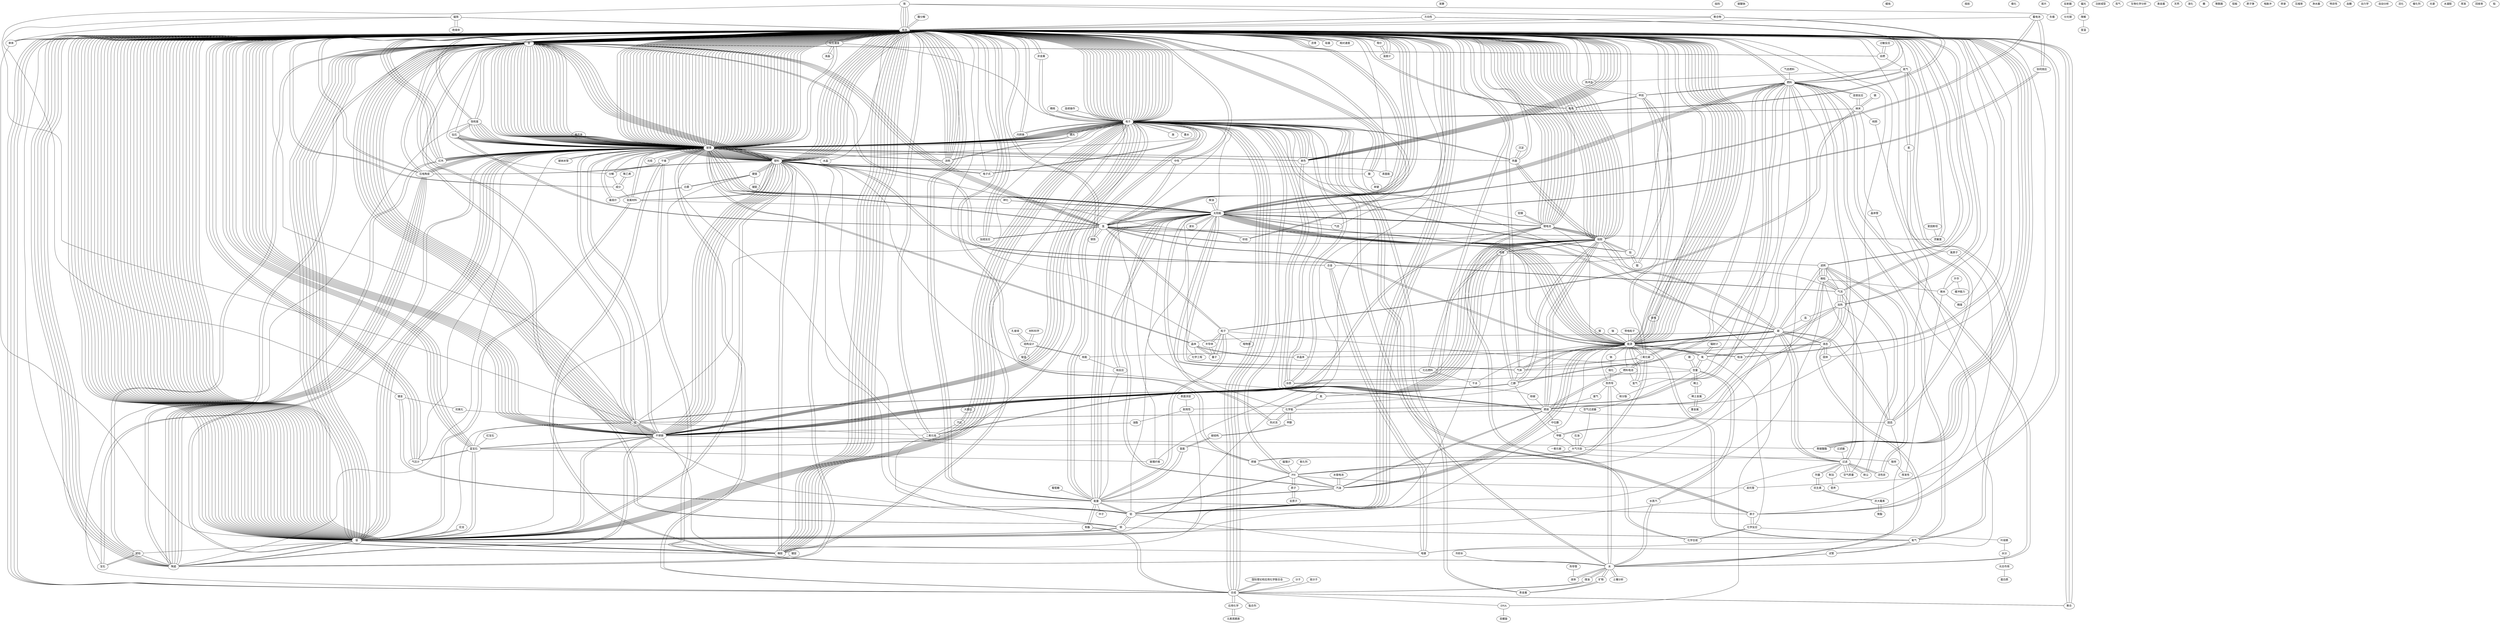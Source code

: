 graph {
电池;
金 -- 自燃;
玻璃 -- 电子 -- 电池;
过敏反应 -- 自燃;
金 -- 不锈钢 -- 电子 -- 电池;
玻璃;
塑料 -- 硬度 -- 白雾 -- 最高价 -- 玻璃;
电池;
电池 -- 银;
合成;
太阳能;
电池;
玻璃 -- 太阳能 -- 锂电池 -- 二氧化硅 -- 电池 -- 沥青;
塑料;
塑料 -- 电子式 -- 电子 -- 电池;
燃烧;
能量;
自燃;
发酵;
自燃;
水分;
玻璃 -- 电池;
灵敏度;
电池;
金 -- 塑料 -- 电池 -- 反应速度;
电子 -- 钴 -- 铟 -- 电池;
玻璃 -- 电子 -- 电池;
电池;
太阳能 -- 气体;
电池;
金 -- 不锈钢 -- 电子 -- 电池;
反应速度 -- 电池;
酸 -- 电池 -- 银;
电子;
电池;
焊接 -- 电池 -- 太阳能;
半导体;
玻璃 -- 电子 -- 电池;
塑料;
砝码;
金 -- 塑料 -- 电池 -- 反应速度;
电池;
太阳能 -- 能量 -- 电池;
铜 -- 氧气 -- 能源 -- 二氧化碳 -- 燃料电池 -- 燃烧 -- 燃料 -- 乙醇 -- 氮 -- 化学能 -- 甲醇 -- 碳结构 -- 氢能 -- 能量 -- 原子 -- 电池 -- 硅基;
孔雀绿 -- 结构设计 -- 靛蓝;
电池;
电池;
玻璃 -- 太阳能 -- 锂电池 -- 二氧化硅 -- 电池 -- 沥青;
电子;
玻璃 -- 电池;
金 -- 压电陶瓷 -- 玻璃 -- 红外 -- 陶瓷 -- 电池;
碳酸钠;
太阳能 -- 能量 -- 电池;
电池;
氢气 -- 能源;
电池;
氢气 -- 能源;
合成;
硅胶 -- 不锈钢;
带电粒子 -- 能源;
电池;
硅胶 -- 不锈钢;
太阳能;
砝码;
自燃;
电子 -- 钴 -- 铟 -- 电池;
电池;
过滤 -- 粉尘 -- 滤网 -- 电池 -- 气流;
塑料 -- 电子式 -- 电子 -- 电池;
金 -- 玻璃 -- 电池;
过敏反应 -- 自燃;
带电粒子 -- 能源;
自燃;
铜 -- 氧气 -- 能源 -- 二氧化碳 -- 燃料电池 -- 燃烧 -- 燃料 -- 乙醇 -- 氮 -- 化学能 -- 甲醇 -- 碳结构 -- 氢能 -- 能量 -- 原子 -- 电池 -- 硅基;
塑料 -- 玻璃 -- 电子 -- 内转换 -- 电池;
玻璃 -- 电池;
玻璃 -- 电池;
玻璃 -- 红外 -- 电池 -- 压电陶瓷 -- 陶瓷;
电池 -- 自燃;
电池;
电池;
电池;
半导体;
发酵;
酸 -- 电池 -- 银;
金 -- 塑料 -- 电池;
电池 -- 银;
汽油 -- 燃烧 -- 电子;
蜡烛;
饱和度 -- 玻璃 -- 塑料 -- 银 -- 陶瓷;
晶体管 -- 原子;
过滤 -- 粉尘 -- 滤网 -- 电池 -- 气流;
聚乙烯 -- 成分 -- 电池;
玻璃 -- 电池 -- 精度;
氢气;
金 -- 塑料 -- 电池;
汽油 -- 燃烧 -- 电子;
能量;
金 -- 玻璃 -- 电池;
焊接 -- 电池 -- 太阳能;
塑料;
电池;
玻璃 -- 电池;
电池;
塑料 -- 硬度 -- 白雾 -- 最高价 -- 玻璃;
塑料 -- 玻璃 -- 电子 -- 内转换 -- 电池;
聚合;
熔岩;
玻璃 -- 电子 -- 电池;
太阳能 -- 气体;
热传导 -- 水 -- 液体;
电池;
电池;
燃烧;
孔雀绿 -- 结构设计 -- 靛蓝;
电池;
玻璃 -- 红外 -- 电池 -- 压电陶瓷 -- 陶瓷;
金 -- 自燃;
热传导 -- 水 -- 液体;
饱和度 -- 玻璃 -- 塑料 -- 银 -- 陶瓷;
电池;
水分;
电池;
聚乙烯 -- 成分 -- 电池;
玻璃;
蜡烛;
碳酸钠;
玻璃;
熔岩;
氢气;
电池;
太阳能 -- 能源;
电子;
聚合;
玻璃;
金 -- 压电陶瓷 -- 玻璃 -- 红外 -- 陶瓷 -- 电池;
玻璃 -- 电池;
金 -- 玻璃 -- 电池;
塑料 -- 玻璃 -- 电池;
反应速度 -- 玻璃;
二氧化硅;
电子;
过滤;
纳米;
电池;
红宝石 -- 蓝宝石;
电池;
银;
反应速度 -- 电子 -- 银;
微米 -- 精度;
极化;
电池;
升华 -- 缓冲能力;
电池;
电池;
电池;
电子;
硬度 -- 键距;
不锈钢 -- 橡胶;
金 -- 电池;
胶片;
电池;
电池;
电子;
电池 -- 聚碳酸酯;
玻璃;
原子 -- 电子 -- 银;
电池;
反射器 -- 分光镜;
电池 -- 流明;
气流;
饱和度;
聚合;
电池;
电池 -- 流明;
电池;
金 -- 玻璃 -- 电池;
金 -- 钛 -- 铝 -- 导管;
合成;
银;
表面涂层 -- 耐用性 -- 橡胶;
电池 -- 聚碳酸酯;
电池;
玻璃 -- 电池;
塑料 -- 玻璃;
塑料 -- 硬度 -- 银 -- 电子 -- 电池;
塑料;
偏光 -- 降解 -- 室温;
塑料;
电池;
爱因斯坦 -- 灵敏度;
电子;
升华 -- 微米 -- 电池 -- 单体;
发酵;
电池;
成分;
电池;
燃料;
气流;
温度计;
连续操作 -- 电子 -- 电池;
电子;
电池 -- 加成反应;
电子;
太阳能;
电池;
电池;
硅胶;
铁;
玻璃 -- 晶体 -- 非晶体 -- 加热;
电池 -- 加成反应;
注射成型;
钻石 -- 玻璃;
电池;
电池;
电池;
塑料 -- 玻璃 -- 合成 -- 电池;
硅胶 -- 乙醇 -- 导管;
水银电池 -- 汽油 -- 能量 -- 铝 -- 电池 -- 能源;
玻璃;
过滤 -- 气流;
电池 -- 单色;
电池;
电池;
不锈钢 -- 电池;
电池;
蓄电池 -- 电池;
锂电池;
能源;
塑料;
电池;
磁铁 -- 电池;
硅胶 -- 不锈钢 -- 电子;
塑料 -- 不锈钢;
钢铁;
过滤;
电池;
电池;
电池;
水银电池 -- 汽油 -- 能量 -- 铝 -- 电池 -- 能源;
过滤;
族;
金 -- 电池 -- 银;
玻璃 -- 电池;
氙气;
导管;
金 -- 电池;
电池;
铁;
合金;
饱和度 -- 玻璃 -- 电池;
电池;
电池;
电子;
塑料 -- 不锈钢;
电子;
电池;
酸分解 -- 电池;
电池 -- 单色;
氙气;
加热;
电子;
注射成型;
硅胶;
电池;
过滤;
燃料;
太阳能 -- 锂电池 -- 电池;
温度计 -- 电池;
生物化学分析;
电池;
磁铁 -- 电池;
能量;
类金属;
硅胶 -- 电池;
玻璃;
酸分解 -- 电池;
过滤 -- 剂量 -- 抗生素 -- 庆大霉素 -- 聚酯;
电子;
金 -- 电池;
电池;
能源;
加成反应;
合金;
燃料;
族;
玻璃 -- 钛 -- 电子 -- 玻璃纤维 -- 电池;
电池;
能量;
电池;
玻璃;
电子;
电池;
生物化学分析;
塑料 -- 电池;
玻璃;
导管;
硅胶;
玻璃;
加热;
电池 -- 放电 -- 能源;
塑料 -- 玻璃 -- 合成 -- 电池;
电池;
金 -- 电池;
电池;
金 -- 电池;
电池 -- 放电 -- 能源;
电池;
晶体 -- 量子;
硅胶 -- 不锈钢;
电池 -- 加成反应;
电池;
玻璃 -- 电池;
电池;
温度计 -- 电池;
电池 -- 电子 -- 流明;
尼龙 -- 银;
玻璃;
过滤 -- 气流;
钻石 -- 玻璃;
加成反应;
钢铁;
塑料 -- 金 -- 电池;
过滤 -- 剂量 -- 抗生素 -- 庆大霉素 -- 聚酯;
电池;
晶体 -- 量子;
尼龙 -- 银;
反应速度;
玻璃;
玻璃;
电池 -- 电子 -- 流明;
玻璃;
二氧化碳 -- 气体 -- 乙醇 -- 甲醛 -- 一氧化碳 -- 取样 -- 挥发性;
电池;
电池;
玻璃 -- 晶体 -- 非晶体 -- 加热;
过滤;
太阳能 -- 锂电池 -- 电池;
材料科学 -- 结构设计 -- 核能;
塑料;
金 -- 电池 -- 银;
硅胶 -- 不锈钢;
电池;
电池;
加成反应;
电池;
硅胶 -- 乙醇 -- 导管;
不锈钢 -- 电池;
电池;
硅胶 -- 不锈钢 -- 电子;
塑料 -- 电池;
电池;
反应速度;
材料科学 -- 结构设计 -- 核能;
钢铁;
饱和度 -- 玻璃 -- 电池;
玻璃;
太阳能;
甲烷 -- 能源 -- 气体;
电池;
沉淀 -- 热量 -- 硅胶;
不锈钢 -- 银;
砝码;
沉淀 -- 热量 -- 硅胶;
铝镍 -- 锂电池 -- 硅胶 -- 钴 -- 电池;
电子 -- 墨水;
电池;
方向性 -- 电池 -- 相对速度;
玻璃 -- 电池;
塑料;
玻璃;
氢 -- 砂岩 -- 电池;
玻璃 -- 电池;
砝码;
电池;
金 -- 氢;
电池;
太阳能 -- 能源;
空气质量 -- 过滤 -- 活性炭 -- 滤网;
电池 -- 流明;
氢 -- 加成反应;
热量 -- 电子 -- 电池;
氢 -- 电池;
锂电池 -- 硅胶;
氢 -- 加成反应;
氢 -- 砂岩 -- 电池;
能源;
电池 -- 流明;
磁铁;
太阳能;
电池;
砝码;
电池;
电池;
玻璃 -- 电池;
电池;
电池;
电池;
协同效应;
电池;
方向性 -- 电池 -- 相对速度;
天然;
液化;
铝 -- 电池;
玻璃;
太阳能;
太阳能;
玻璃;
PH;
宝石;
蓄电池 -- 太阳能;
电池;
硅胶 -- 导管;
天然;
塑料 -- 不锈钢 -- 电池;
糖;
氢 -- 电池;
锂电池 -- 硅胶;
玻璃;
镉 -- 纳米 -- 粒子 -- 半导体 -- 量子;
电池 -- 银;
电池;
电池 -- 橡胶;
过滤;
电池;
玻璃 -- 金 -- 电池 -- 银;
液化;
玻璃 -- 金 -- 电池 -- 银;
硅胶 -- 电池;
能源 -- 电池;
电池;
热量 -- 电子 -- 电池;
塑料 -- 电池;
玻璃;
电子;
玻璃;
太阳能;
电池;
钢铁;
硅胶 -- 导管;
钢铁;
甲烷 -- 能源 -- 气体;
玻璃纤维;
电池;
糖;
蓄电池 -- 太阳能;
电池 -- 橡胶;
电池;
电池;
电子 -- 墨水;
玻璃;
磁铁;
不锈钢 -- 银;
核反应 -- 太阳能 -- 碳 -- 能源;
铝镍 -- 锂电池 -- 硅胶 -- 钴 -- 电池;
玻璃 -- 电池 -- 银;
玻璃 -- 电池;
塑料;
灵敏度;
聚酰胺;
镉 -- 纳米 -- 粒子 -- 半导体 -- 量子;
电池;
玻璃;
金 -- 氢;
电池 -- 橡胶;
PH;
电池;
电池 -- 银;
玻璃 -- 电池;
电子;
能源;
电池;
硅胶 -- 电池;
塑料 -- 玻璃 -- 金属材料;
砝码;
玻璃;
电池 -- 橡胶;
电池;
玻璃纤维;
空气质量 -- 过滤 -- 活性炭 -- 滤网;
电子;
电子;
塑料 -- 不锈钢 -- 电池;
太阳能 -- 能源;
电池;
太阳能;
宝石;
玻璃 -- 光缆;
核反应 -- 太阳能 -- 碳 -- 能源;
塑料 -- 电池;
塑料 -- 玻璃 -- 金属材料;
塑料;
电子式 -- 电池;
塑料;
协同效应;
热量 -- 硅胶 -- 燃烧 -- 电池 -- 气压计;
电池;
电池;
电池;
尼龙;
饱和度 -- 玻璃;
糖;
电子;
饱和度 -- 玻璃 -- 陶瓷;
电池;
加热;
燃料;
电池;
水;
塑料 -- 酸 -- 单键;
铝板;
金;
电池;
粒子 -- 暗物质;
电池 -- 半导体;
原子弹;
玻璃;
电脉冲;
电池;
电池;
过滤;
电池;
塑料;
电池;
电脉冲;
水晶;
PH;
燃料;
铁 -- 负极;
电子;
二氧化碳 -- 化石燃料 -- 干冰 -- 能源 -- 热传导 -- 废气 -- 燃烧 -- 固态 -- 加热 -- 盐 -- 碳 -- 晶体 -- 化学工程 -- 太阳能 -- 气态 -- 电池 -- 固体;
太阳能 -- 能源 -- 银;
热导管 -- 液体;
能量;
精度;
玻璃;
电子;
电子;
塑料 -- 玻璃 -- 焊接;
导管;
金;
废气;
电池;
DNA -- 硅胶 -- 不锈钢 -- 聚碳酸酯;
玻璃;
电池;
金;
转录;
电池;
电池;
锂电池 -- 电池;
燃料;
电子 -- 电池;
微米;
灵敏度;
甲烷 -- 电池;
钻石 -- 金;
太阳能;
硅胶 -- 电池;
玻璃 -- 电池 -- 银;
电池;
玻璃;
玻璃;
过滤器 -- 过滤;
电池;
太阳能 -- 锂电池 -- 能源 -- 电池;
电池 -- 银;
电池 -- 电子 -- 气流;
橡胶;
燃料;
聚合 -- 电池;
塑料 -- 合金 -- 电镀 -- 电池;
电池;
大理石 -- 汽化 -- 二氧化硅;
金 -- 分解 -- 成分 -- 金属材料 -- 太阳能 -- 铝 -- 铜;
葡萄糖 -- 能量 -- 电子 -- 电池;
单色;
能源;
电池;
电池;
量子;
玻璃;
分子 -- 合成 -- DNA -- 双螺旋;
玻璃 -- 电池 -- 聚碳酸酯;
能源;
玻璃;
塑料 -- 合金 -- 电池 -- 金 -- 银 -- 电镀;
合成 -- 电池;
铁 -- 钛;
金 -- 银;
电池;
锂电池;
PH;
磁铁 -- 单体;
金 -- 玻璃 -- 水晶 -- 电池 -- 银;
金 -- 钛 -- 银 -- 琥珀 -- 陶瓷;
电池;
硅胶;
电池;
塑料 -- 能量 -- 电池 -- 单色;
塑料 -- 燃烧;
太阳能;
电池;
玻璃;
玻璃;
粒子 -- 含量 -- 杂质 -- 粉碳 -- 燃烧 -- 中位数 -- 甲醛 -- 大气污染 -- 碳 -- 过滤 -- 空气质量 -- 微粒 -- 微米 -- 挥发性;
PH;
玻璃 -- 分解;
电池;
橡胶;
氢;
电池;
铝 -- 电镀;
铝;
金 -- 玻璃 -- 电池 -- 塑料;
气流 -- 加热;
合成;
玻璃;
塑料 -- 酸 -- 电池;
镀层 -- 陶瓷;
含量 -- 空气过滤器 -- 大气污染 -- 过滤 -- 银 -- 微粒 -- 气流 -- 滤网;
纳米 -- 晶体管;
金 -- 玻璃 -- 银;
太阳能 -- 化学能;
铁 -- 聚合物 -- 电池 -- 银;
合成 -- 黏合剂;
电子式;
金 -- 玻璃;
电子;
水晶;
金 -- 玻璃;
电子;
电池 -- 橡胶;
电池;
量子;
电池;
电池;
太阳能;
电池;
冷却水 -- 水;
能源 -- 电池;
银;
电子;
太阳能 -- 电池;
不锈钢;
电子;
反应速度 -- 玻璃;
橡胶;
玻璃;
金 -- 电池 -- 银;
加成反应;
电池;
金 -- 电池 -- 银;
橡胶;
灵敏度;
液体;
电池;
电池;
流明;
塑料 -- 铝;
滤网;
玻璃 -- 电池;
磁强计 -- PH -- 皮托管 -- 电池;
电池;
电池;
蓝宝石 -- 玻璃纤维;
硅胶;
PH;
电池;
水晶;
单键;
玻璃 -- 气压计;
塑料 -- 表面能 -- 电池;
滤网;
电子;
玻璃;
太阳能 -- 电子;
温度计;
磁铁;
玻璃 -- 电池 -- 银;
钛 -- 蓝宝石;
不锈钢;
玻璃;
电池;
燃烧 -- 电子;
太阳能;
玻璃;
合成 -- 电子;
玻璃 -- 电池;
电子;
电池;
电池;
塑料;
钢铁;
干燥;
PH;
耐用性;
热量;
天然;
电池 -- 宝石;
压缩率;
过滤;
塑料;
玻璃 -- 电池;
电池;
塑料 -- 玻璃 -- 压电陶瓷 -- 陶瓷;
太阳能;
净水器;
能量 -- 电子 -- 原子 -- 化学反应 -- 化学合成 -- 锂电池 -- 电池;
电池 -- 等价 -- 温度计;
电池 -- 单色 -- 杂质 -- 电子 -- 橡胶;
特异性;
金 -- 琥珀;
蜡烛;
硅胶 -- 燃烧;
玻璃 -- 流明;
电池;
玻璃;
电池;
氢;
二氧化碳;
金 -- 电池 -- 银;
电子;
能源;
金 -- 氢 -- 电池 -- 氧;
电池;
电子;
一氧化碳;
电子;
塑料 -- 玻璃 -- 压电陶瓷 -- 陶瓷;
方向性 -- 燃料 -- 化学能 -- 热对流 -- 太阳能 -- 波长;
太阳能;
金 -- 电池 -- 银;
血糖;
净水器;
电池;
硅胶 -- 燃烧;
氧气 -- 氦气 -- 氦 -- 固态 -- 碳 -- 液态 -- 固体;
饱和度 -- 合成;
电池;
电池;
电池;
电池;
金 -- 电池 -- 银;
电池;
金 -- 琥珀;
液化;
能源;
方向性 -- 燃料 -- 化学能 -- 热对流 -- 太阳能 -- 波长;
水;
电池 -- 单色 -- 杂质 -- 电子 -- 橡胶;
PH;
电子;
塑料 -- 分解;
电池 -- 流明;
电池;
蓝宝石;
蜡烛;
电子;
电池;
血糖;
挥发性;
塑料 -- 分解;
电池;
电池 -- 流明;
电池 -- 橡胶;
氢 -- 能源 -- 燃料电池 -- 氢气 -- 燃料 -- PH;
电池;
电池;
电池;
电池;
灵敏度;
动力学;
过滤;
金 -- 不锈钢;
动力学;
灵敏度;
氧气 -- 氦气 -- 氦 -- 固态 -- 碳 -- 液态 -- 固体;
自动分析;
电池 -- 橡胶;
金 -- 电池 -- 银;
半导体;
挥发性;
一氧化碳;
玻璃 -- 电池;
电池;
蛋白质;
塑料 -- 橡胶;
塑料 -- 橡胶;
电子;
PH;
特异性;
协同效应;
电池;
半导体;
电子;
过滤;
玻璃;
电池;
二氧化碳;
电池;
电池;
电池;
电子;
协同效应;
反应速度;
能量 -- 电子 -- 原子 -- 化学反应 -- 化学合成 -- 锂电池 -- 电池;
金 -- 氢 -- 电池 -- 氧;
电池;
玻璃 -- 流明;
蓝宝石;
自动分析;
半导体;
电池;
金 -- 不锈钢;
金 -- 玻璃 -- 电池 -- 银;
塑料;
电池 -- 等价 -- 温度计;
电池;
半导体;
柴油 -- 太阳能 -- 化石燃料 -- 电池 -- 能源;
反应速度;
柴油 -- 太阳能 -- 化石燃料 -- 电池 -- 能源;
电池;
锡 -- 能源 -- 耐用性 -- 油脂 -- 不锈钢 -- 玻璃 -- 钛 -- 电池;
活化;
固体;
玻璃 -- 电池 -- 非金属 -- 电子 -- 水;
合成 -- 电子;
聚合;
塑料 -- 金属材料 -- 银 -- 电子 -- 电池;
磁铁 -- 镀金 -- 抗氧化 -- 钛 -- 二氧化硅 -- 铜;
镀金 -- 铝 -- 铜;
电子;
太阳能 -- 燃料;
半导体;
玻璃 -- 热量 -- 电池 -- 蓝宝石;
气流;
电子;
电池;
钻石;
电子;
甲烷;
电池;
钻石 -- 玻璃 -- 中性 -- 电池 -- 反应速度;
取样;
玻璃 -- 红外 -- 电池;
固体;
塑料;
取样;
电池;
甲烷;
电子;
金 -- 电池 -- 银;
金 -- 银;
塑料 -- 金属材料 -- 银 -- 电子 -- 电池;
电池;
电池;
电子 -- 电池;
电池;
塑料;
玻璃 -- 电池 -- 陶瓷;
氦气 -- 热冲击;
电池;
电池;
橡胶;
砝码;
电池;
电池;
玻璃 -- 干燥 -- 橡胶;
电子;
硅胶 -- 不锈钢 -- 电池;
电池;
电池;
奥氏体 -- 玻璃;
气流;
中性;
半导体;
活化;
中性;
气压计;
金 -- 电池 -- 银;
硅胶 -- 电池;
玻璃;
塑料 -- 金 -- 不锈钢 -- 陶瓷;
电池;
玻璃 -- 电池;
蓝宝石;
电子;
电池;
电池;
铁 -- 电池;
电池;
电池 -- 热冲击;
玻璃 -- 电池;
塑料 -- 电子 -- 族;
电池;
钻石 -- 玻璃 -- 中性 -- 电池 -- 反应速度;
量子;
燃料 -- 甲烷;
燃烧;
热量;
聚合;
玻璃;
铁 -- 电池;
玻璃 -- 塑料 -- 陶瓷;
燃料;
液态 -- 气体;
气压计;
锂电池;
磁铁;
电子;
电池;
电池;
过滤 -- 碳 -- 滤网 -- 微粒 -- 甲醛;
燃料;
电池 -- 银;
电池;
金 -- 电池 -- 银;
电池;
玻璃 -- 塑料 -- 电池 -- 固态 -- 电镀;
电池;
电池;
太阳能 -- 氢 -- 钢铁 -- 电池;
太阳能 -- 氢 -- 钢铁 -- 电池;
燃烧;
电子;
玻璃 -- 电池 -- 非金属 -- 电子 -- 水;
锂电池;
电子;
电池;
电池;
电池;
量子;
钻石;
合成 -- 电子;
电子;
电池;
橡胶;
电池;
奥氏体 -- 玻璃;
玻璃;
电池;
过滤 -- 碳 -- 滤网 -- 微粒 -- 甲醛;
电池;
电池;
电池;
合成 -- 聚合 -- 电池;
电池;
塑料 -- 金 -- 不锈钢 -- 陶瓷;
电池;
玻璃 -- 红外 -- 电池;
电池;
锂电池 -- 银;
电池 -- 银;
燃料 -- 甲烷;
电子 -- 电池;
电池;
电池;
玻璃 -- 塑料 -- 陶瓷;
塑料;
电池;
电池;
电池;
自燃 -- 氦气 -- 电池 -- 热冲击;
电池;
电池;
电子;
塑料;
电池;
金 -- 电池 -- 银;
电池;
硅胶 -- 电池;
太阳能 -- 燃料;
电池;
玻璃 -- 电池 -- 陶瓷;
镀金 -- 铝 -- 铜;
电池;
电池;
玻璃 -- 热量 -- 电池 -- 蓝宝石;
电子;
蓝宝石;
玻璃 -- 干燥 -- 橡胶;
电池;
磁铁;
合成 -- 聚合 -- 电池;
电子;
电池;
燃烧;
量子;
电池;
催化剂;
金 -- 玻璃 -- 银 -- 橡胶;
玻璃;
蓄电池 -- 协同效应 -- 太阳能;
燃料;
聚合;
玻璃 -- 电池 -- 灵敏度;
碳 -- 硅胶 -- 电池;
焊接;
电子;
玻璃;
光谱;
聚合物 -- 电子 -- 单色;
电子;
金 -- 银;
玻璃 -- 电池 -- 银;
玻璃 -- 电池 -- 银;
氙气;
电池;
电池;
聚合;
电池;
金 -- 玻璃 -- 银 -- 橡胶;
玻璃 -- 电池 -- 蓝宝石;
硅胶;
硅胶 -- 电池;
锂电池 -- 电池;
过滤器;
塑料;
燃料;
电池;
电池;
电池 -- 不锈钢 -- 电子 -- 蓝宝石 -- 银;
电池;
金 -- 银 -- 橡胶;
金 -- 银;
滤网 -- 微粒 -- 气流 -- 加热;
电池 -- 气压计;
太阳能;
金 -- 银 -- 橡胶;
电池;
电池;
碳 -- 硅胶 -- 电池;
锂电池 -- 电池;
过滤;
锂电池 -- 电池;
太阳能;
钛 -- 导管 -- 滤网;
电池 -- 不锈钢 -- 电子 -- 蓝宝石 -- 银;
玻璃;
压缩率;
玻璃 -- 电池 -- 蓝宝石;
光谱;
催化剂;
电池;
过滤;
营养;
甲烷 -- 电场 -- 电池 -- 气体;
PH;
电池;
电子;
玻璃;
硅胶 -- 电池;
单色;
电池;
电池;
电池 -- 气压计;
太阳能;
高分子 -- 合成 -- 电池;
电子;
滤网 -- 微粒 -- 气流 -- 加热;
PH;
硅胶;
水凝胶;
电池;
营养;
玻璃 -- 宝石;
硅胶;
金 -- 玻璃 -- 电池 -- 银;
塑料;
氢 -- 氧 -- 含量 -- 水蒸汽 -- 水 -- 矿物 -- 贵金属;
合成;
锂电池 -- 电池;
电池;
电池 -- 气压计;
玻璃 -- 电池 -- 灵敏度;
玻璃;
电子;
甲烷 -- 二氧化碳 -- 燃料 -- 水 -- 煤油 -- 合成;
金 -- 铜 -- 银 -- 电子 -- 贵金属;
金 -- 电池 -- 银;
灵敏度;
钛 -- 导管 -- 滤网;
电池;
压缩率;
合成;
电池;
玻璃 -- 宝石;
电池;
金 -- 玻璃 -- 银 -- 橡胶;
金 -- 玻璃 -- 银 -- 橡胶;
水凝胶;
电子;
玻璃 -- 不锈钢 -- 电池 -- 蓝宝石;
精练 -- 电子 -- 电池;
氢 -- 氧 -- 含量 -- 水蒸汽 -- 水 -- 矿物 -- 贵金属;
合成;
固态;
金 -- 银;
硅胶 -- 电池 -- 陶瓷;
电池;
过滤器;
合成;
金 -- 铜 -- 银 -- 电子 -- 贵金属;
太阳能;
金;
粒子 -- 量子;
类金属;
玻璃;
硅胶 -- 电池 -- 陶瓷;
金 -- 玻璃 -- 电池;
金;
玻璃 -- 电池;
聚合物 -- 电子 -- 单色;
二氧化碳 -- PH -- 汽油 -- 能源 -- 电池;
电池;
焊接;
电池;
电池;
玻璃 -- 电池;
金 -- 银;
金 -- 玻璃 -- 电池;
二氧化碳 -- PH -- 汽油 -- 能源 -- 电池;
金 -- 玻璃 -- 电池 -- 银;
粒子 -- 量子;
电子;
电池;
电池;
精练 -- 电子 -- 电池;
甲烷 -- 电场 -- 电池 -- 气体;
单色;
类金属;
太阳能;
燃烧 -- 钛 -- 不锈钢 -- 蓝宝石 -- 气压计;
电池;
金 -- 电池;
玻璃;
蓝宝石;
甲烷 -- 二氧化碳 -- 燃料 -- 水 -- 煤油 -- 合成;
太阳能;
固态;
硅胶;
燃烧 -- 钛 -- 不锈钢 -- 蓝宝石 -- 气压计;
蓄电池 -- 协同效应 -- 太阳能;
分解;
电池 -- 聚碳酸酯;
塑料 -- 玻璃;
电池;
太阳能 -- 燃料 -- 电池;
电池;
电池;
协同效应;
单色 -- 电子 -- 电池;
电池 -- 单色;
电池;
气态燃料 -- 燃料 -- 液态;
电池;
液态 -- 水;
玻璃 -- 金 -- 电池 -- 银;
金;
铁;
电池 -- 聚碳酸酯;
量子;
银;
玻璃;
纳米 -- 纯铜 -- 氯原子 -- 原子;
电池;
电池;
电池;
金 -- 电池 -- 银;
电池;
辐射计 -- 氧;
燃料 -- 氧气 -- 试管 -- 水 -- 土壤分析;
银;
电池;
玻璃 -- 金 -- 电池 -- 银;
干燥 -- 水;
晶体管;
铁 -- 电池;
太阳能;
电池 -- 单色;
太阳能 -- 燃料 -- 电池;
电池;
太阳能 -- 汽油 -- 能源;
金 -- 玻璃 -- 电池;
饱和度 -- 钻石 -- 氢 -- 玻璃 -- 单色;
金 -- 电池 -- 银;
量子;
氧化剂 -- PH;
电池;
金;
挥发;
中性 -- 氢 -- 灵敏度;
玻璃 -- 太阳能 -- 能源 -- 柏油 -- 加热;
玻璃 -- 电子 -- 电池;
液态 -- 水;
电池;
玻璃 -- 碳纳米管;
太阳能;
石油 -- 大气污染 -- 焊接 -- PH -- 铝 -- 电池;
挥发;
中性 -- 氢 -- 灵敏度;
玻璃 -- 碳纳米管;
PH;
金 -- 玻璃 -- 电池;
太阳能 -- 汽油 -- 能源;
电池;
电池;
能源 -- 电池;
铁;
饱和度 -- 玻璃 -- 电池;
协同效应;
电池;
PH;
镝 -- 含量 -- 稀土 -- 稀土金属 -- 重金属;
石油 -- 大气污染 -- 焊接 -- PH -- 铝 -- 电池;
燃烧;
玻璃 -- 太阳能 -- 能源 -- 柏油 -- 加热;
镝 -- 含量 -- 稀土 -- 稀土金属 -- 重金属;
饱和度 -- 钻石 -- 氢 -- 玻璃 -- 单色;
燃烧;
能源 -- 电池;
PH;
辐射计 -- 氧;
塑料 -- 玻璃;
电池;
PH;
干燥 -- 水;
晶体管;
玻璃;
单色 -- 电子 -- 电池;
铁 -- 电池;
电子;
玻璃 -- 电子 -- 电池;
燃料 -- 氧气 -- 试管 -- 水 -- 土壤分析;
合成;
金;
连锁反应 -- 纳米 -- 电子 -- 磷光 -- 玻璃 -- 砷化 -- 太阳能 -- 能量;
回收率;
电池;
量子;
自燃;
玻璃;
电池;
电池;
锂电池 -- 电池;
金 -- 气流;
电池;
玻璃;
电池 -- 银;
电池;
电池;
电池;
电池;
琥珀 -- 宝石;
磁铁 -- 绝缘体;
玻璃 -- 电池;
氦气 -- 燃料 -- 连锁反应;
氢 -- 粒子 -- 能量 -- 制备 -- 合成 -- 电子 -- PH -- 质子 -- 反质子;
电池 -- 银;
电池;
燃料;
磁铁 -- 绝缘体;
钻石 -- 玻璃 -- 塑料 -- 不锈钢 -- 金 -- 橡胶 -- 电池;
电池;
钻石 -- 玻璃 -- 塑料 -- 不锈钢 -- 金 -- 橡胶 -- 电池;
玻璃 -- 电子;
钢铁;
电池;
电池;
锂电池 -- 电池;
琥珀 -- 宝石;
玻璃 -- 塑料 -- 不锈钢 -- 金 -- 饱和度 -- 电池;
电池;
生物化学分析;
太阳能;
一氧化碳;
电池 -- 加热;
钢铁;
锂电池 -- 电子 -- 电池;
协同效应;
氢 -- 粒子 -- 能量 -- 制备 -- 合成 -- 电子 -- PH -- 质子 -- 反质子;
燃料;
金;
电池 -- 银;
碳 -- 能源;
金;
玻璃 -- 电池;
太阳能;
铂;
电池;
玻璃 -- 电子;
氦气 -- 燃料 -- 连锁反应;
玻璃 -- 电池;
电池;
电池;
连锁反应 -- 纳米 -- 电子 -- 磷光 -- 玻璃 -- 砷化 -- 太阳能 -- 能量;
国际理论和应用化学联合会 -- 合成 -- 应用化学 -- 元素周期表;
金;
燃料;
生物化学分析;
燃料;
电池;
玻璃 -- 电池;
反应速度 -- 液晶;
乙醇;
过滤 -- 制法 -- 营养;
合金 -- 电镀;
电池;
电池;
电池;
钢铁;
反应速度 -- 液晶;
协同效应;
金;
碳 -- 能源;
电池;
玻璃 -- 干燥 -- 压电陶瓷 -- 陶瓷;
合金 -- 电镀;
电池 -- 加热;
国际理论和应用化学联合会 -- 合成 -- 应用化学 -- 元素周期表;
玻璃 -- 干燥 -- 压电陶瓷 -- 陶瓷;
氢 -- 能源 -- 氧 -- 化学反应 -- 叶绿素 -- 水分 -- 光合作用 -- 蛋白质;
电池;
量子;
乙醇;
电池;
电池;
塑料 -- 硅胶 -- 电池 -- 单体 -- 银;
铀 -- 能源 -- 钠 -- 熔化 -- 热传导 -- 核分裂 -- 燃料 -- 液态 -- 核能 -- 核反应 -- 能量 -- 中子;
玻璃 -- 塑料 -- 不锈钢 -- 金 -- 饱和度 -- 电池;
单体;
量子;
压缩率;
电池;
压缩率;
金 -- 气流;
金 -- 电池;
太阳能 -- 能源;
电池;
太阳能 -- 能源;
}